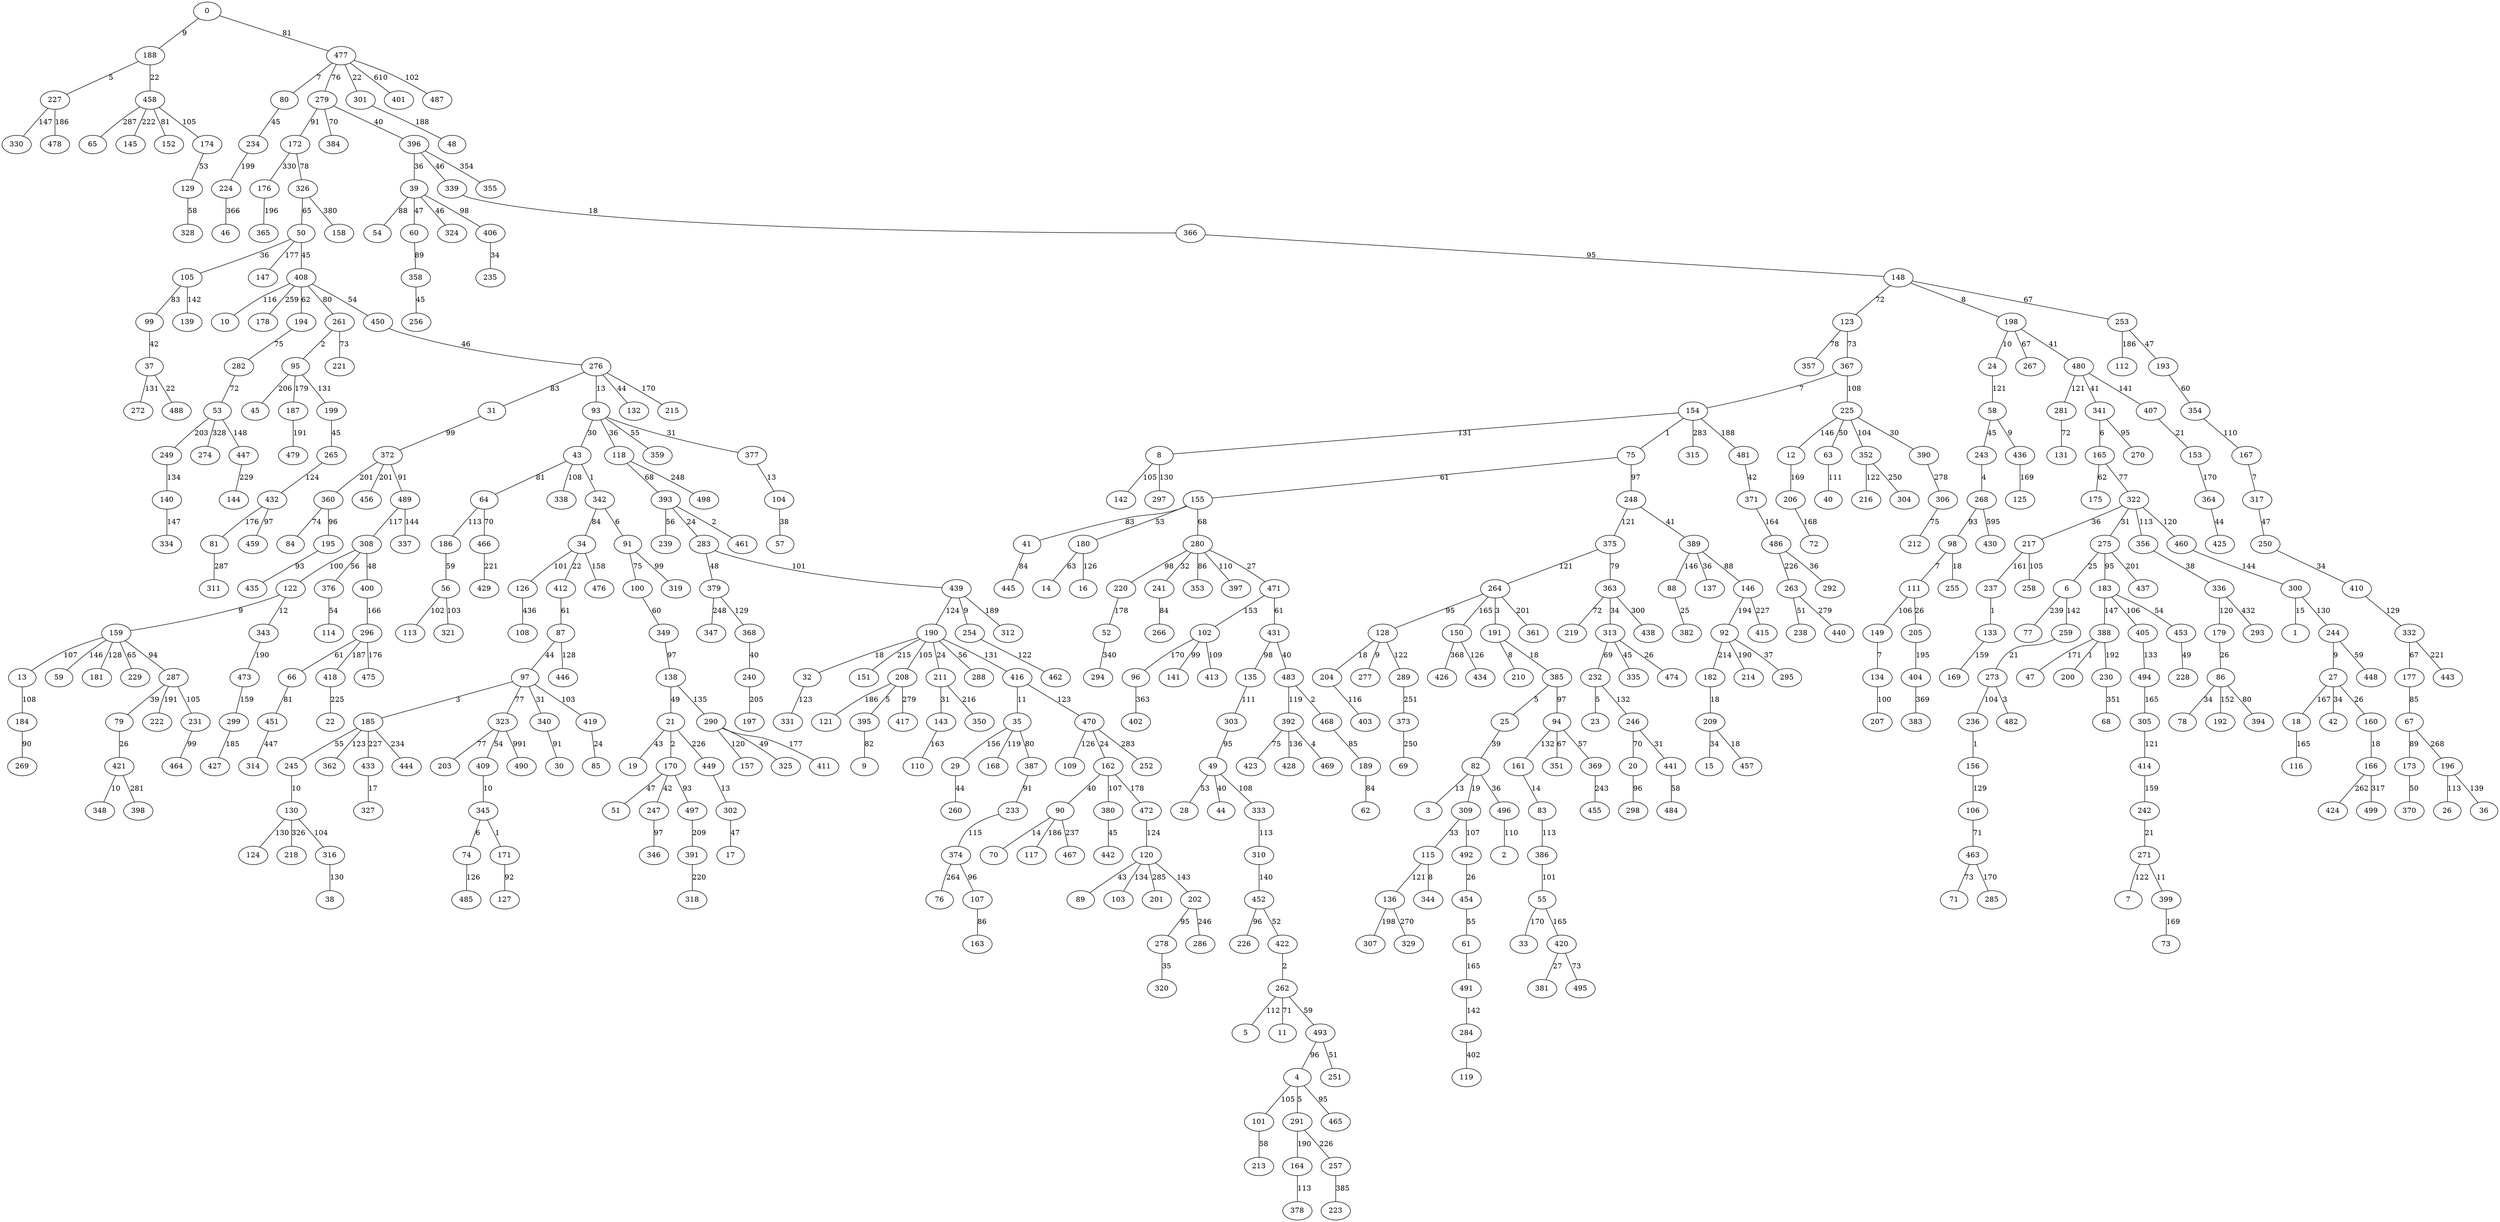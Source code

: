 strict graph G {
0;
1;
2;
3;
4;
5;
6;
7;
8;
9;
10;
11;
12;
13;
14;
15;
16;
17;
18;
19;
20;
21;
22;
23;
24;
25;
26;
27;
28;
29;
30;
31;
32;
33;
34;
35;
36;
37;
38;
39;
40;
41;
42;
43;
44;
45;
46;
47;
48;
49;
50;
51;
52;
53;
54;
55;
56;
57;
58;
59;
60;
61;
62;
63;
64;
65;
66;
67;
68;
69;
70;
71;
72;
73;
74;
75;
76;
77;
78;
79;
80;
81;
82;
83;
84;
85;
86;
87;
88;
89;
90;
91;
92;
93;
94;
95;
96;
97;
98;
99;
100;
101;
102;
103;
104;
105;
106;
107;
108;
109;
110;
111;
112;
113;
114;
115;
116;
117;
118;
119;
120;
121;
122;
123;
124;
125;
126;
127;
128;
129;
130;
131;
132;
133;
134;
135;
136;
137;
138;
139;
140;
141;
142;
143;
144;
145;
146;
147;
148;
149;
150;
151;
152;
153;
154;
155;
156;
157;
158;
159;
160;
161;
162;
163;
164;
165;
166;
167;
168;
169;
170;
171;
172;
173;
174;
175;
176;
177;
178;
179;
180;
181;
182;
183;
184;
185;
186;
187;
188;
189;
190;
191;
192;
193;
194;
195;
196;
197;
198;
199;
200;
201;
202;
203;
204;
205;
206;
207;
208;
209;
210;
211;
212;
213;
214;
215;
216;
217;
218;
219;
220;
221;
222;
223;
224;
225;
226;
227;
228;
229;
230;
231;
232;
233;
234;
235;
236;
237;
238;
239;
240;
241;
242;
243;
244;
245;
246;
247;
248;
249;
250;
251;
252;
253;
254;
255;
256;
257;
258;
259;
260;
261;
262;
263;
264;
265;
266;
267;
268;
269;
270;
271;
272;
273;
274;
275;
276;
277;
278;
279;
280;
281;
282;
283;
284;
285;
286;
287;
288;
289;
290;
291;
292;
293;
294;
295;
296;
297;
298;
299;
300;
301;
302;
303;
304;
305;
306;
307;
308;
309;
310;
311;
312;
313;
314;
315;
316;
317;
318;
319;
320;
321;
322;
323;
324;
325;
326;
327;
328;
329;
330;
331;
332;
333;
334;
335;
336;
337;
338;
339;
340;
341;
342;
343;
344;
345;
346;
347;
348;
349;
350;
351;
352;
353;
354;
355;
356;
357;
358;
359;
360;
361;
362;
363;
364;
365;
366;
367;
368;
369;
370;
371;
372;
373;
374;
375;
376;
377;
378;
379;
380;
381;
382;
383;
384;
385;
386;
387;
388;
389;
390;
391;
392;
393;
394;
395;
396;
397;
398;
399;
400;
401;
402;
403;
404;
405;
406;
407;
408;
409;
410;
411;
412;
413;
414;
415;
416;
417;
418;
419;
420;
421;
422;
423;
424;
425;
426;
427;
428;
429;
430;
431;
432;
433;
434;
435;
436;
437;
438;
439;
440;
441;
442;
443;
444;
445;
446;
447;
448;
449;
450;
451;
452;
453;
454;
455;
456;
457;
458;
459;
460;
461;
462;
463;
464;
465;
466;
467;
468;
469;
470;
471;
472;
473;
474;
475;
476;
477;
478;
479;
480;
481;
482;
483;
484;
485;
486;
487;
488;
489;
490;
491;
492;
493;
494;
495;
496;
497;
498;
499;
191 -- 210  [label=8];
433 -- 327  [label=17];
458 -- 174  [label=105];
82 -- 309  [label=19];
0 -- 188  [label=9];
257 -- 223  [label=385];
165 -- 322  [label=77];
396 -- 39  [label=36];
61 -- 491  [label=165];
12 -- 206  [label=169];
248 -- 375  [label=121];
481 -- 371  [label=42];
323 -- 203  [label=77];
364 -- 425  [label=44];
390 -- 306  [label=278];
230 -- 68  [label=351];
136 -- 329  [label=270];
389 -- 146  [label=88];
80 -- 234  [label=45];
105 -- 139  [label=142];
146 -- 92  [label=194];
6 -- 259  [label=142];
130 -- 124  [label=130];
53 -- 447  [label=148];
154 -- 315  [label=283];
190 -- 32  [label=18];
120 -- 89  [label=43];
262 -- 5  [label=112];
198 -- 267  [label=67];
275 -- 6  [label=25];
468 -- 189  [label=85];
284 -- 119  [label=402];
154 -- 8  [label=131];
493 -- 251  [label=51];
261 -- 221  [label=73];
352 -- 216  [label=122];
74 -- 485  [label=126];
480 -- 281  [label=121];
35 -- 387  [label=80];
280 -- 471  [label=27];
273 -- 236  [label=104];
432 -- 459  [label=97];
180 -- 16  [label=126];
431 -- 483  [label=40];
171 -- 127  [label=92];
250 -- 410  [label=34];
247 -- 346  [label=97];
31 -- 372  [label=99];
123 -- 367  [label=73];
349 -- 138  [label=97];
275 -- 183  [label=95];
164 -- 378  [label=113];
458 -- 145  [label=222];
146 -- 415  [label=227];
336 -- 293  [label=432];
43 -- 342  [label=1];
185 -- 433  [label=227];
280 -- 241  [label=32];
313 -- 335  [label=45];
188 -- 458  [label=22];
463 -- 285  [label=170];
170 -- 247  [label=42];
486 -- 263  [label=226];
494 -- 305  [label=165];
37 -- 488  [label=22];
43 -- 338  [label=108];
170 -- 51  [label=47];
95 -- 187  [label=179];
208 -- 417  [label=279];
120 -- 201  [label=285];
52 -- 294  [label=340];
111 -- 205  [label=26];
21 -- 449  [label=226];
271 -- 7  [label=122];
198 -- 480  [label=41];
55 -- 420  [label=165];
39 -- 54  [label=88];
290 -- 325  [label=49];
473 -- 299  [label=159];
360 -- 84  [label=74];
196 -- 36  [label=139];
177 -- 67  [label=85];
204 -- 403  [label=116];
154 -- 75  [label=1];
363 -- 438  [label=300];
363 -- 219  [label=72];
34 -- 126  [label=101];
49 -- 44  [label=40];
43 -- 64  [label=81];
159 -- 13  [label=107];
245 -- 130  [label=10];
389 -- 137  [label=36];
310 -- 452  [label=140];
67 -- 173  [label=89];
185 -- 362  [label=123];
296 -- 66  [label=61];
466 -- 429  [label=221];
4 -- 291  [label=5];
53 -- 249  [label=203];
21 -- 19  [label=43];
18 -- 116  [label=165];
279 -- 384  [label=70];
25 -- 82  [label=39];
367 -- 225  [label=108];
134 -- 207  [label=100];
150 -- 434  [label=126];
32 -- 331  [label=123];
283 -- 439  [label=101];
161 -- 83  [label=14];
37 -- 272  [label=131];
56 -- 113  [label=102];
240 -- 197  [label=205];
489 -- 308  [label=117];
111 -- 149  [label=106];
39 -- 324  [label=46];
93 -- 377  [label=31];
128 -- 289  [label=122];
0 -- 477  [label=81];
63 -- 40  [label=111];
205 -- 404  [label=195];
249 -- 140  [label=134];
263 -- 440  [label=279];
244 -- 448  [label=59];
323 -- 490  [label=991];
130 -- 218  [label=326];
345 -- 171  [label=1];
186 -- 56  [label=59];
276 -- 93  [label=13];
470 -- 252  [label=283];
248 -- 389  [label=41];
458 -- 152  [label=81];
391 -- 318  [label=220];
322 -- 217  [label=36];
172 -- 176  [label=330];
305 -- 414  [label=121];
79 -- 421  [label=26];
100 -- 349  [label=60];
280 -- 353  [label=86];
217 -- 258  [label=105];
471 -- 102  [label=153];
393 -- 239  [label=56];
97 -- 419  [label=103];
470 -- 162  [label=24];
159 -- 229  [label=65];
102 -- 413  [label=109];
369 -- 455  [label=243];
497 -- 391  [label=209];
273 -- 482  [label=3];
420 -- 495  [label=73];
162 -- 90  [label=40];
261 -- 95  [label=2];
159 -- 287  [label=94];
27 -- 42  [label=34];
64 -- 466  [label=70];
375 -- 363  [label=79];
101 -- 213  [label=58];
133 -- 169  [label=159];
322 -- 356  [label=113];
392 -- 469  [label=4];
159 -- 181  [label=128];
35 -- 168  [label=119];
155 -- 280  [label=68];
86 -- 78  [label=34];
262 -- 11  [label=71];
56 -- 321  [label=103];
211 -- 350  [label=216];
379 -- 368  [label=129];
368 -- 240  [label=40];
93 -- 359  [label=55];
159 -- 59  [label=146];
86 -- 192  [label=152];
374 -- 107  [label=96];
477 -- 487  [label=102];
452 -- 422  [label=52];
153 -- 364  [label=170];
386 -- 55  [label=101];
120 -- 103  [label=134];
232 -- 23  [label=5];
287 -- 222  [label=191];
396 -- 339  [label=46];
97 -- 185  [label=3];
227 -- 330  [label=147];
309 -- 492  [label=107];
202 -- 278  [label=95];
486 -- 292  [label=36];
106 -- 463  [label=71];
13 -- 184  [label=108];
439 -- 190  [label=124];
354 -- 167  [label=110];
4 -- 101  [label=105];
296 -- 475  [label=176];
118 -- 498  [label=248];
450 -- 276  [label=46];
372 -- 489  [label=91];
472 -- 120  [label=124];
308 -- 122  [label=100];
199 -- 265  [label=45];
97 -- 340  [label=31];
183 -- 388  [label=147];
392 -- 428  [label=136];
352 -- 304  [label=250];
439 -- 254  [label=9];
49 -- 333  [label=108];
393 -- 461  [label=2];
92 -- 214  [label=190];
372 -- 360  [label=201];
356 -- 336  [label=38];
290 -- 157  [label=120];
90 -- 467  [label=237];
166 -- 424  [label=262];
94 -- 351  [label=67];
313 -- 232  [label=69];
291 -- 164  [label=190];
279 -- 396  [label=40];
408 -- 261  [label=80];
225 -- 63  [label=50];
234 -- 224  [label=199];
326 -- 50  [label=65];
296 -- 418  [label=187];
363 -- 313  [label=34];
395 -- 9  [label=82];
35 -- 29  [label=156];
20 -- 298  [label=96];
441 -- 484  [label=58];
406 -- 235  [label=34];
128 -- 277  [label=9];
185 -- 245  [label=55];
174 -- 129  [label=53];
138 -- 21  [label=49];
407 -- 153  [label=21];
82 -- 3  [label=13];
172 -- 326  [label=78];
421 -- 348  [label=10];
489 -- 337  [label=144];
162 -- 472  [label=178];
209 -- 457  [label=18];
366 -- 148  [label=95];
160 -- 166  [label=18];
208 -- 121  [label=186];
405 -- 494  [label=133];
436 -- 125  [label=169];
170 -- 497  [label=93];
393 -- 283  [label=24];
24 -- 58  [label=121];
323 -- 409  [label=54];
454 -- 61  [label=55];
414 -- 242  [label=159];
66 -- 451  [label=81];
379 -- 347  [label=248];
130 -- 316  [label=104];
41 -- 445  [label=84];
94 -- 161  [label=132];
98 -- 255  [label=18];
332 -- 443  [label=221];
341 -- 165  [label=6];
93 -- 43  [label=30];
217 -- 237  [label=161];
408 -- 450  [label=54];
187 -- 479  [label=191];
135 -- 303  [label=111];
340 -- 30  [label=91];
233 -- 374  [label=115];
276 -- 132  [label=44];
244 -- 27  [label=9];
105 -- 99  [label=83];
259 -- 273  [label=21];
387 -- 233  [label=91];
281 -- 131  [label=72];
96 -- 402  [label=363];
375 -- 264  [label=121];
420 -- 381  [label=27];
408 -- 194  [label=62];
280 -- 220  [label=98];
333 -- 310  [label=113];
396 -- 355  [label=354];
99 -- 37  [label=42];
308 -- 376  [label=56];
58 -- 436  [label=9];
190 -- 211  [label=24];
155 -- 41  [label=83];
492 -- 454  [label=26];
224 -- 46  [label=366];
208 -- 395  [label=5];
452 -- 226  [label=96];
408 -- 178  [label=259];
97 -- 323  [label=77];
87 -- 446  [label=128];
94 -- 369  [label=57];
317 -- 250  [label=47];
276 -- 215  [label=170];
162 -- 380  [label=107];
410 -- 332  [label=129];
189 -- 62  [label=84];
345 -- 74  [label=6];
6 -- 77  [label=239];
196 -- 26  [label=113];
236 -- 156  [label=1];
183 -- 453  [label=54];
143 -- 110  [label=163];
123 -- 357  [label=78];
102 -- 141  [label=99];
360 -- 195  [label=96];
326 -- 158  [label=380];
150 -- 426  [label=368];
421 -- 398  [label=281];
231 -- 464  [label=99];
287 -- 79  [label=39];
27 -- 160  [label=26];
190 -- 416  [label=131];
451 -- 314  [label=447];
254 -- 462  [label=122];
176 -- 365  [label=196];
373 -- 69  [label=250];
313 -- 474  [label=26];
50 -- 408  [label=45];
138 -- 290  [label=135];
431 -- 135  [label=98];
449 -- 302  [label=13];
95 -- 199  [label=131];
301 -- 48  [label=188];
374 -- 76  [label=264];
316 -- 38  [label=130];
8 -- 297  [label=130];
128 -- 204  [label=18];
372 -- 456  [label=201];
64 -- 186  [label=113];
409 -- 345  [label=10];
380 -- 442  [label=45];
265 -- 432  [label=124];
206 -- 72  [label=168];
322 -- 275  [label=31];
480 -- 341  [label=41];
148 -- 198  [label=8];
404 -- 383  [label=369];
268 -- 430  [label=595];
184 -- 269  [label=90];
299 -- 427  [label=185];
308 -- 400  [label=48];
268 -- 98  [label=93];
82 -- 496  [label=36];
148 -- 253  [label=67];
400 -- 296  [label=166];
399 -- 73  [label=169];
55 -- 33  [label=170];
432 -- 81  [label=176];
232 -- 246  [label=132];
220 -- 52  [label=178];
264 -- 191  [label=3];
416 -- 470  [label=123];
246 -- 20  [label=70];
183 -- 405  [label=106];
155 -- 180  [label=53];
416 -- 35  [label=11];
303 -- 49  [label=95];
412 -- 87  [label=61];
483 -- 468  [label=2];
300 -- 1  [label=15];
463 -- 71  [label=73];
376 -- 114  [label=54];
422 -- 262  [label=2];
322 -- 460  [label=120];
392 -- 423  [label=75];
93 -- 118  [label=36];
165 -- 175  [label=62];
343 -- 473  [label=190];
195 -- 435  [label=93];
148 -- 123  [label=72];
49 -- 28  [label=53];
98 -- 111  [label=7];
75 -- 155  [label=61];
453 -- 228  [label=49];
339 -- 366  [label=18];
67 -- 196  [label=268];
34 -- 476  [label=158];
107 -- 163  [label=86];
50 -- 105  [label=36];
237 -- 133  [label=1];
58 -- 243  [label=45];
477 -- 301  [label=22];
180 -- 14  [label=63];
471 -- 431  [label=61];
126 -- 108  [label=436];
309 -- 115  [label=33];
477 -- 80  [label=7];
173 -- 370  [label=50];
271 -- 399  [label=11];
154 -- 481  [label=188];
225 -- 390  [label=30];
283 -- 379  [label=48];
92 -- 295  [label=37];
385 -- 25  [label=5];
253 -- 193  [label=47];
460 -- 300  [label=144];
4 -- 465  [label=95];
75 -- 248  [label=97];
491 -- 284  [label=142];
439 -- 312  [label=189];
39 -- 60  [label=47];
262 -- 493  [label=59];
278 -- 320  [label=35];
243 -- 268  [label=4];
83 -- 386  [label=113];
27 -- 18  [label=167];
202 -- 286  [label=246];
34 -- 412  [label=22];
280 -- 397  [label=110];
102 -- 96  [label=170];
190 -- 208  [label=105];
389 -- 88  [label=146];
496 -- 2  [label=110];
129 -- 328  [label=58];
291 -- 257  [label=226];
418 -- 22  [label=225];
179 -- 86  [label=26];
302 -- 17  [label=47];
198 -- 24  [label=10];
60 -- 358  [label=89];
279 -- 172  [label=91];
115 -- 344  [label=8];
275 -- 437  [label=201];
225 -- 352  [label=104];
188 -- 227  [label=5];
149 -- 134  [label=7];
156 -- 106  [label=129];
91 -- 100  [label=75];
122 -- 159  [label=9];
90 -- 70  [label=14];
477 -- 401  [label=610];
264 -- 361  [label=201];
300 -- 244  [label=130];
447 -- 144  [label=229];
306 -- 212  [label=75];
185 -- 444  [label=234];
290 -- 411  [label=177];
289 -- 373  [label=251];
81 -- 311  [label=287];
253 -- 112  [label=186];
21 -- 170  [label=2];
191 -- 385  [label=18];
115 -- 136  [label=121];
483 -- 392  [label=119];
263 -- 238  [label=51];
282 -- 53  [label=72];
86 -- 394  [label=80];
246 -- 441  [label=31];
480 -- 407  [label=141];
342 -- 34  [label=84];
388 -- 200  [label=1];
53 -- 274  [label=328];
167 -- 317  [label=7];
332 -- 177  [label=67];
88 -- 382  [label=25];
264 -- 150  [label=165];
458 -- 65  [label=287];
118 -- 393  [label=68];
241 -- 266  [label=84];
385 -- 94  [label=97];
371 -- 486  [label=164];
388 -- 230  [label=192];
91 -- 319  [label=99];
120 -- 202  [label=143];
95 -- 45  [label=206];
408 -- 10  [label=116];
92 -- 182  [label=214];
193 -- 354  [label=60];
194 -- 282  [label=75];
493 -- 4  [label=96];
190 -- 288  [label=56];
209 -- 15  [label=34];
225 -- 12  [label=146];
388 -- 47  [label=171];
90 -- 117  [label=186];
227 -- 478  [label=186];
190 -- 151  [label=215];
477 -- 279  [label=76];
367 -- 154  [label=7];
50 -- 147  [label=177];
342 -- 91  [label=6];
211 -- 143  [label=31];
29 -- 260  [label=44];
136 -- 307  [label=198];
140 -- 334  [label=147];
341 -- 270  [label=95];
419 -- 85  [label=24];
122 -- 343  [label=12];
182 -- 209  [label=18];
287 -- 231  [label=105];
358 -- 256  [label=45];
377 -- 104  [label=13];
470 -- 109  [label=126];
8 -- 142  [label=105];
242 -- 271  [label=21];
276 -- 31  [label=83];
39 -- 406  [label=98];
87 -- 97  [label=44];
104 -- 57  [label=38];
264 -- 128  [label=95];
166 -- 499  [label=317];
336 -- 179  [label=120];
}
